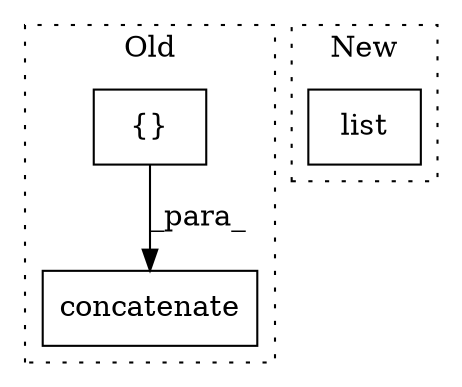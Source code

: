 digraph G {
subgraph cluster0 {
1 [label="concatenate" a="32" s="1103,1131" l="12,1" shape="box"];
3 [label="{}" a="4" s="1124,1128" l="1,1" shape="box"];
label = "Old";
style="dotted";
}
subgraph cluster1 {
2 [label="list" a="32" s="1430,1455" l="5,1" shape="box"];
label = "New";
style="dotted";
}
3 -> 1 [label="_para_"];
}